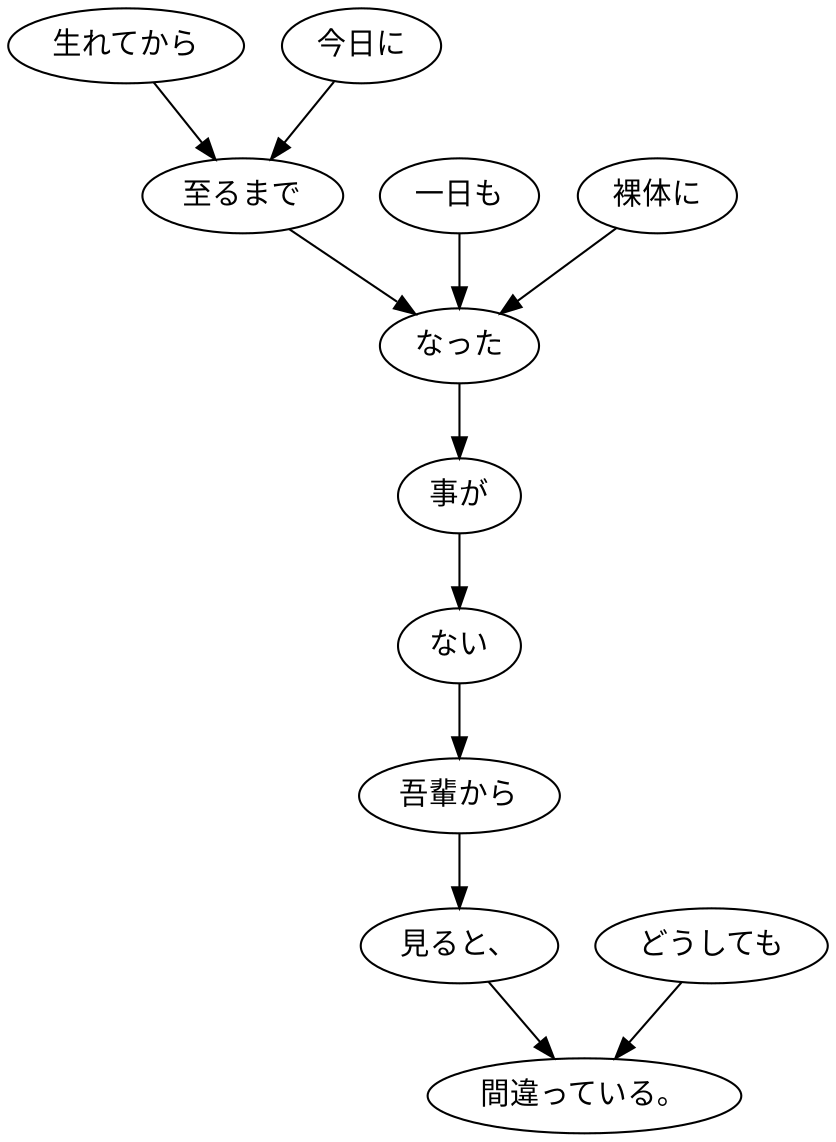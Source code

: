 digraph graph4271 {
	node0 [label="生れてから"];
	node1 [label="今日に"];
	node2 [label="至るまで"];
	node3 [label="一日も"];
	node4 [label="裸体に"];
	node5 [label="なった"];
	node6 [label="事が"];
	node7 [label="ない"];
	node8 [label="吾輩から"];
	node9 [label="見ると、"];
	node10 [label="どうしても"];
	node11 [label="間違っている。"];
	node0 -> node2;
	node1 -> node2;
	node2 -> node5;
	node3 -> node5;
	node4 -> node5;
	node5 -> node6;
	node6 -> node7;
	node7 -> node8;
	node8 -> node9;
	node9 -> node11;
	node10 -> node11;
}

